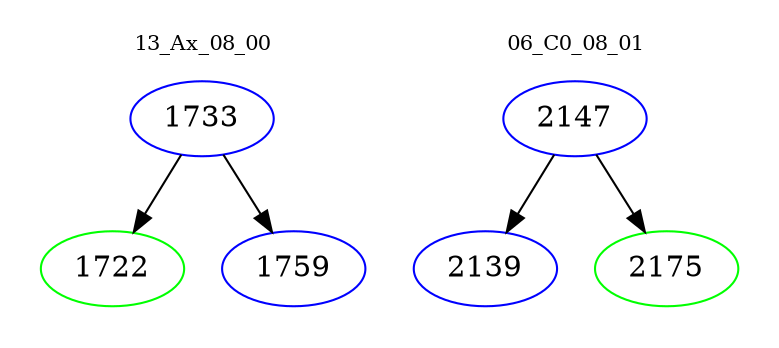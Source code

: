 digraph{
subgraph cluster_0 {
color = white
label = "13_Ax_08_00";
fontsize=10;
T0_1733 [label="1733", color="blue"]
T0_1733 -> T0_1722 [color="black"]
T0_1722 [label="1722", color="green"]
T0_1733 -> T0_1759 [color="black"]
T0_1759 [label="1759", color="blue"]
}
subgraph cluster_1 {
color = white
label = "06_C0_08_01";
fontsize=10;
T1_2147 [label="2147", color="blue"]
T1_2147 -> T1_2139 [color="black"]
T1_2139 [label="2139", color="blue"]
T1_2147 -> T1_2175 [color="black"]
T1_2175 [label="2175", color="green"]
}
}
